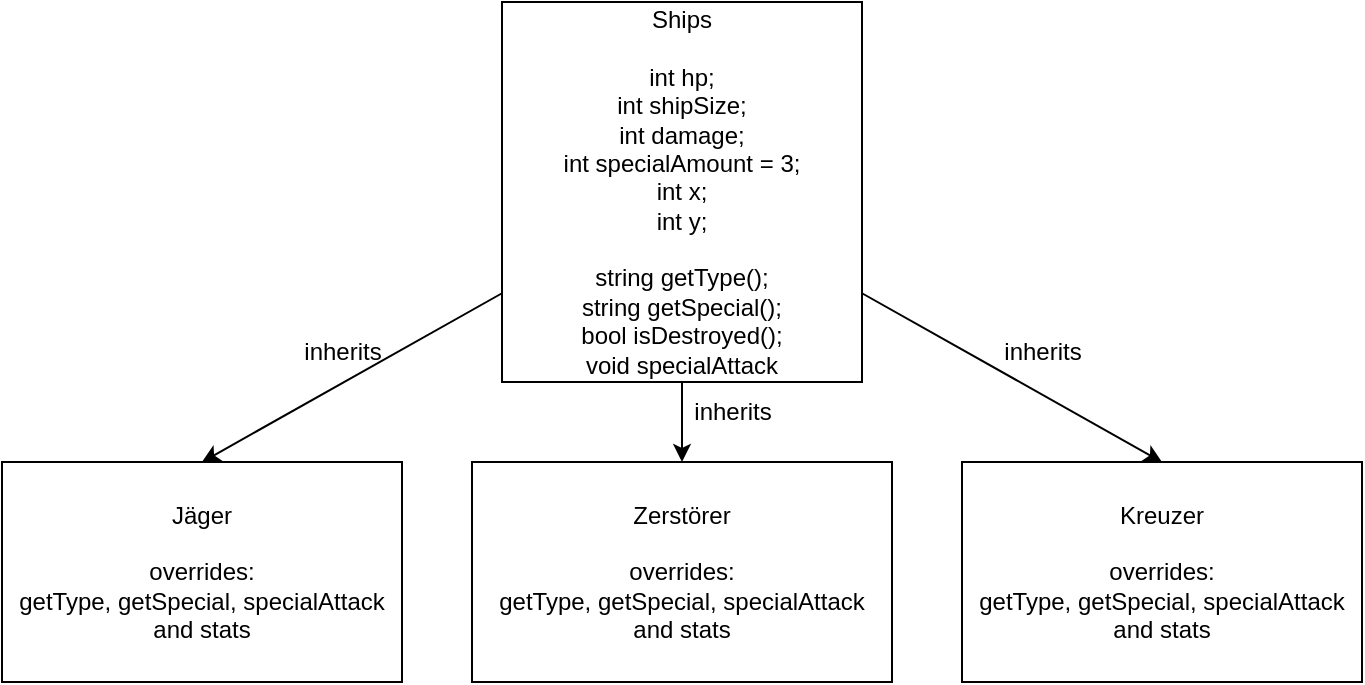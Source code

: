 <mxfile>
    <diagram id="KCCN2YCRi2qPYfiR_Bu1" name="Page-1">
        <mxGraphModel dx="767" dy="603" grid="1" gridSize="10" guides="1" tooltips="1" connect="1" arrows="1" fold="1" page="1" pageScale="1" pageWidth="850" pageHeight="1100" math="0" shadow="0">
            <root>
                <mxCell id="0"/>
                <mxCell id="1" parent="0"/>
                <mxCell id="7" style="edgeStyle=none;html=1;entryX=0.5;entryY=0;entryDx=0;entryDy=0;" parent="1" source="2" target="4" edge="1">
                    <mxGeometry relative="1" as="geometry"/>
                </mxCell>
                <mxCell id="8" style="edgeStyle=none;html=1;entryX=0.5;entryY=0;entryDx=0;entryDy=0;" parent="1" source="2" target="5" edge="1">
                    <mxGeometry relative="1" as="geometry"/>
                </mxCell>
                <mxCell id="9" style="edgeStyle=none;html=1;entryX=0.5;entryY=0;entryDx=0;entryDy=0;" parent="1" source="2" target="6" edge="1">
                    <mxGeometry relative="1" as="geometry"/>
                </mxCell>
                <mxCell id="2" value="Ships&lt;br&gt;&lt;br&gt;int hp;&lt;br&gt;int shipSize;&lt;br&gt;int damage;&lt;br&gt;int specialAmount = 3;&lt;br&gt;int x;&lt;br&gt;int y;&lt;br&gt;&lt;br&gt;string getType();&lt;br&gt;string getSpecial();&lt;br&gt;bool isDestroyed();&lt;br&gt;void specialAttack" style="whiteSpace=wrap;html=1;" parent="1" vertex="1">
                    <mxGeometry x="310" y="100" width="180" height="190" as="geometry"/>
                </mxCell>
                <mxCell id="4" value="Jäger&lt;br&gt;&lt;br&gt;overrides:&lt;br&gt;getType, getSpecial, specialAttack&lt;br&gt;and stats" style="whiteSpace=wrap;html=1;" parent="1" vertex="1">
                    <mxGeometry x="60" y="330" width="200" height="110" as="geometry"/>
                </mxCell>
                <mxCell id="5" value="Zerstörer&lt;br&gt;&lt;br&gt;overrides:&lt;br&gt;getType, getSpecial, specialAttack&lt;br&gt;and stats" style="whiteSpace=wrap;html=1;" parent="1" vertex="1">
                    <mxGeometry x="295" y="330" width="210" height="110" as="geometry"/>
                </mxCell>
                <mxCell id="6" value="Kreuzer&lt;br&gt;&lt;br&gt;overrides:&lt;br&gt;getType, getSpecial, specialAttack&lt;br&gt;and stats" style="whiteSpace=wrap;html=1;" parent="1" vertex="1">
                    <mxGeometry x="540" y="330" width="200" height="110" as="geometry"/>
                </mxCell>
                <mxCell id="10" value="inherits" style="text;html=1;align=center;verticalAlign=middle;resizable=0;points=[];autosize=1;strokeColor=none;fillColor=none;" parent="1" vertex="1">
                    <mxGeometry x="200" y="260" width="60" height="30" as="geometry"/>
                </mxCell>
                <mxCell id="11" value="inherits" style="text;html=1;align=center;verticalAlign=middle;resizable=0;points=[];autosize=1;strokeColor=none;fillColor=none;" parent="1" vertex="1">
                    <mxGeometry x="395" y="290" width="60" height="30" as="geometry"/>
                </mxCell>
                <mxCell id="12" value="inherits" style="text;html=1;align=center;verticalAlign=middle;resizable=0;points=[];autosize=1;strokeColor=none;fillColor=none;" parent="1" vertex="1">
                    <mxGeometry x="550" y="260" width="60" height="30" as="geometry"/>
                </mxCell>
            </root>
        </mxGraphModel>
    </diagram>
</mxfile>
